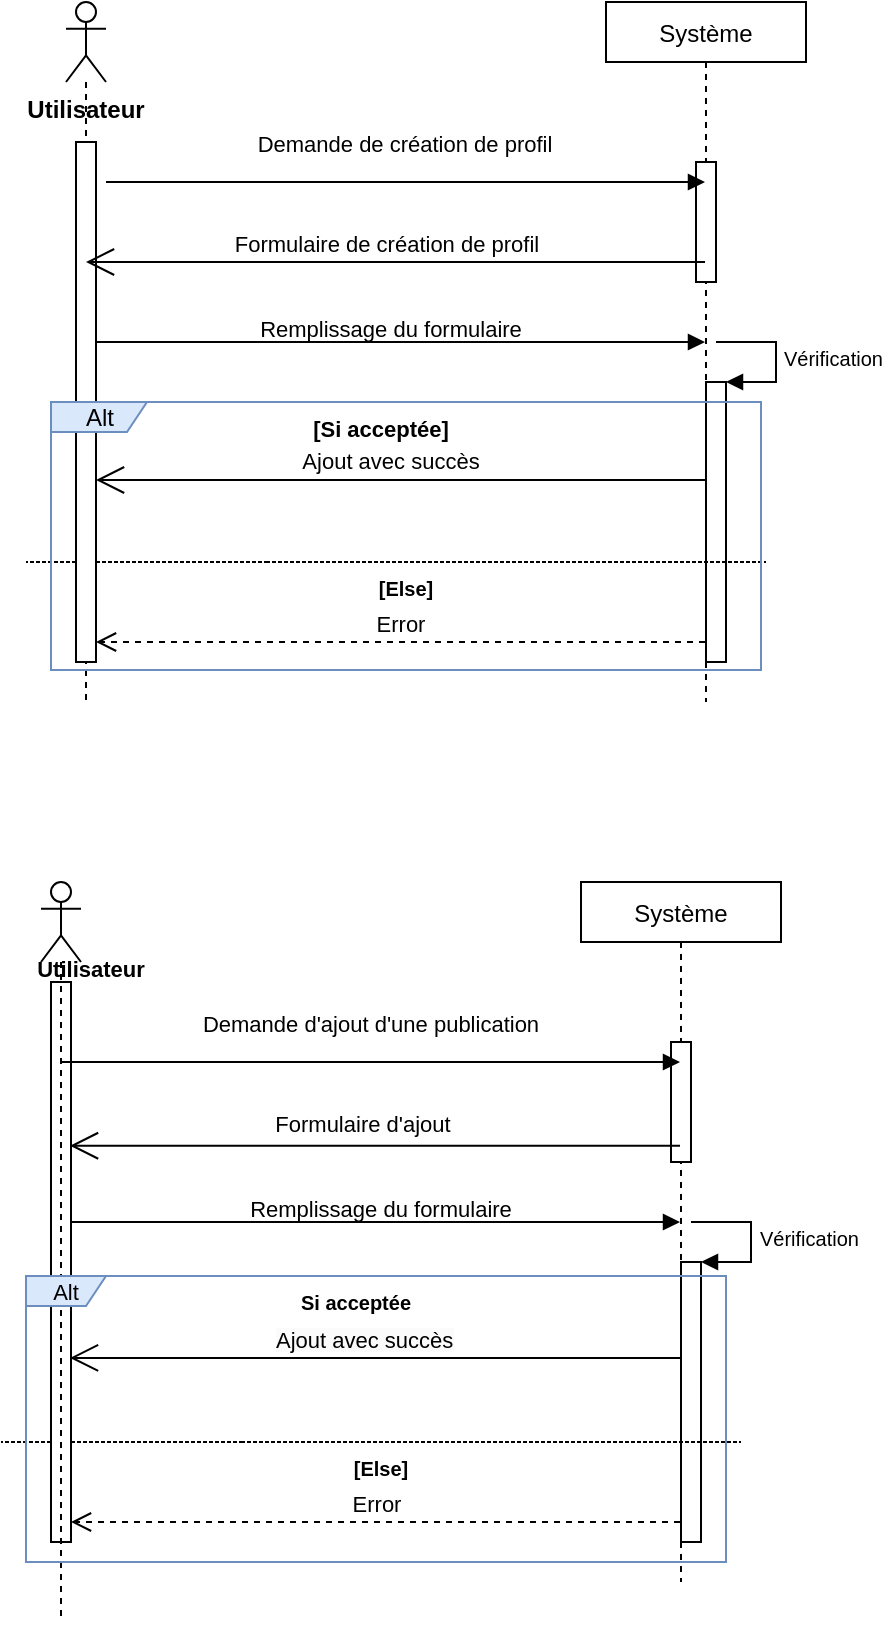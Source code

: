 <mxfile version="20.8.12" type="github">
  <diagram id="kgpKYQtTHZ0yAKxKKP6v" name="Page-1">
    <mxGraphModel dx="1173" dy="603" grid="1" gridSize="10" guides="1" tooltips="1" connect="1" arrows="1" fold="1" page="1" pageScale="1" pageWidth="850" pageHeight="1100" math="0" shadow="0">
      <root>
        <mxCell id="0" />
        <mxCell id="1" parent="0" />
        <mxCell id="3nuBFxr9cyL0pnOWT2aG-5" value="Système" style="shape=umlLifeline;perimeter=lifelinePerimeter;container=1;collapsible=0;recursiveResize=0;rounded=0;shadow=0;strokeWidth=1;size=30;" parent="1" vertex="1">
          <mxGeometry x="430" y="80" width="100" height="350" as="geometry" />
        </mxCell>
        <mxCell id="3nuBFxr9cyL0pnOWT2aG-6" value="" style="points=[];perimeter=orthogonalPerimeter;rounded=0;shadow=0;strokeWidth=1;" parent="3nuBFxr9cyL0pnOWT2aG-5" vertex="1">
          <mxGeometry x="45" y="80" width="10" height="60" as="geometry" />
        </mxCell>
        <mxCell id="TaP7yl51FJC6QyZu4GvL-30" value="" style="html=1;points=[];perimeter=orthogonalPerimeter;fontSize=10;" parent="3nuBFxr9cyL0pnOWT2aG-5" vertex="1">
          <mxGeometry x="50" y="190" width="10" height="140" as="geometry" />
        </mxCell>
        <mxCell id="TaP7yl51FJC6QyZu4GvL-31" value="Vérification" style="edgeStyle=orthogonalEdgeStyle;html=1;align=left;spacingLeft=2;endArrow=block;rounded=0;entryX=1;entryY=0;fontSize=10;" parent="3nuBFxr9cyL0pnOWT2aG-5" target="TaP7yl51FJC6QyZu4GvL-30" edge="1">
          <mxGeometry relative="1" as="geometry">
            <mxPoint x="55" y="170" as="sourcePoint" />
            <Array as="points">
              <mxPoint x="85" y="170" />
            </Array>
          </mxGeometry>
        </mxCell>
        <mxCell id="TaP7yl51FJC6QyZu4GvL-13" value="" style="endArrow=none;html=1;rounded=0;dashed=1;dashPattern=1 2;" parent="3nuBFxr9cyL0pnOWT2aG-5" edge="1">
          <mxGeometry relative="1" as="geometry">
            <mxPoint x="-170" y="280" as="sourcePoint" />
            <mxPoint x="-170" y="280" as="targetPoint" />
            <Array as="points">
              <mxPoint x="-290" y="280" />
              <mxPoint x="80" y="280" />
            </Array>
          </mxGeometry>
        </mxCell>
        <mxCell id="6mwQGDtURPr-O4ymDeJ_-5" value="" style="shape=umlLifeline;participant=umlActor;perimeter=lifelinePerimeter;whiteSpace=wrap;html=1;container=1;collapsible=0;recursiveResize=0;verticalAlign=top;spacingTop=36;outlineConnect=0;" parent="1" vertex="1">
          <mxGeometry x="160" y="80" width="20" height="350" as="geometry" />
        </mxCell>
        <mxCell id="6mwQGDtURPr-O4ymDeJ_-4" value="" style="html=1;points=[];perimeter=orthogonalPerimeter;" parent="6mwQGDtURPr-O4ymDeJ_-5" vertex="1">
          <mxGeometry x="5" y="70" width="10" height="260" as="geometry" />
        </mxCell>
        <UserObject label="Demande de création de profil" tooltip="" id="6mwQGDtURPr-O4ymDeJ_-10">
          <mxCell style="html=1;verticalAlign=bottom;endArrow=block;rounded=0;" parent="6mwQGDtURPr-O4ymDeJ_-5" target="3nuBFxr9cyL0pnOWT2aG-5" edge="1">
            <mxGeometry x="0.002" y="10" width="80" relative="1" as="geometry">
              <mxPoint x="20" y="90" as="sourcePoint" />
              <mxPoint x="90" y="90" as="targetPoint" />
              <mxPoint x="-1" as="offset" />
            </mxGeometry>
          </mxCell>
        </UserObject>
        <mxCell id="6mwQGDtURPr-O4ymDeJ_-16" value="Formulaire de création de profil" style="html=1;verticalAlign=bottom;endArrow=block;rounded=0;" parent="1" source="6mwQGDtURPr-O4ymDeJ_-4" target="3nuBFxr9cyL0pnOWT2aG-5" edge="1">
          <mxGeometry x="-0.048" y="40" width="80" relative="1" as="geometry">
            <mxPoint x="170" y="210" as="sourcePoint" />
            <mxPoint x="250" y="210" as="targetPoint" />
            <Array as="points">
              <mxPoint x="340" y="250" />
              <mxPoint x="380" y="250" />
              <mxPoint x="430" y="250" />
            </Array>
            <mxPoint as="offset" />
          </mxGeometry>
        </mxCell>
        <mxCell id="TaP7yl51FJC6QyZu4GvL-2" value="Error" style="html=1;verticalAlign=bottom;endArrow=open;dashed=1;endSize=8;rounded=0;" parent="1" source="3nuBFxr9cyL0pnOWT2aG-5" target="6mwQGDtURPr-O4ymDeJ_-4" edge="1">
          <mxGeometry relative="1" as="geometry">
            <mxPoint x="460" y="240" as="sourcePoint" />
            <mxPoint x="180" y="350" as="targetPoint" />
            <Array as="points">
              <mxPoint x="420" y="400" />
              <mxPoint x="400" y="400" />
              <mxPoint x="340" y="400" />
              <mxPoint x="290" y="400" />
              <mxPoint x="190" y="400" />
            </Array>
          </mxGeometry>
        </mxCell>
        <mxCell id="TaP7yl51FJC6QyZu4GvL-15" value="[Else]" style="text;align=center;fontStyle=1;verticalAlign=middle;spacingLeft=3;spacingRight=3;strokeColor=none;rotatable=0;points=[[0,0.5],[1,0.5]];portConstraint=eastwest;fontSize=10;" parent="1" vertex="1">
          <mxGeometry x="290" y="360" width="80" height="26" as="geometry" />
        </mxCell>
        <mxCell id="TaP7yl51FJC6QyZu4GvL-7" value="Alt" style="shape=umlFrame;whiteSpace=wrap;html=1;width=48;height=15;fillColor=#DAE8FC;strokeColor=#6c8ebf;" parent="1" vertex="1">
          <mxGeometry x="152.5" y="280" width="355" height="134" as="geometry" />
        </mxCell>
        <mxCell id="TaP7yl51FJC6QyZu4GvL-33" value="Système" style="shape=umlLifeline;perimeter=lifelinePerimeter;container=1;collapsible=0;recursiveResize=0;rounded=0;shadow=0;strokeWidth=1;size=30;" parent="1" vertex="1">
          <mxGeometry x="417.5" y="520" width="100" height="350" as="geometry" />
        </mxCell>
        <mxCell id="TaP7yl51FJC6QyZu4GvL-34" value="" style="points=[];perimeter=orthogonalPerimeter;rounded=0;shadow=0;strokeWidth=1;" parent="TaP7yl51FJC6QyZu4GvL-33" vertex="1">
          <mxGeometry x="45" y="80" width="10" height="60" as="geometry" />
        </mxCell>
        <mxCell id="TaP7yl51FJC6QyZu4GvL-35" value="" style="html=1;points=[];perimeter=orthogonalPerimeter;fontSize=10;" parent="TaP7yl51FJC6QyZu4GvL-33" vertex="1">
          <mxGeometry x="50" y="190" width="10" height="140" as="geometry" />
        </mxCell>
        <mxCell id="TaP7yl51FJC6QyZu4GvL-36" value="Vérification" style="edgeStyle=orthogonalEdgeStyle;html=1;align=left;spacingLeft=2;endArrow=block;rounded=0;entryX=1;entryY=0;fontSize=10;" parent="TaP7yl51FJC6QyZu4GvL-33" target="TaP7yl51FJC6QyZu4GvL-35" edge="1">
          <mxGeometry relative="1" as="geometry">
            <mxPoint x="55" y="170" as="sourcePoint" />
            <Array as="points">
              <mxPoint x="85" y="170" />
            </Array>
          </mxGeometry>
        </mxCell>
        <mxCell id="TaP7yl51FJC6QyZu4GvL-37" value="" style="endArrow=none;html=1;rounded=0;dashed=1;dashPattern=1 2;" parent="TaP7yl51FJC6QyZu4GvL-33" edge="1">
          <mxGeometry relative="1" as="geometry">
            <mxPoint x="-170" y="280" as="sourcePoint" />
            <mxPoint x="-170" y="280" as="targetPoint" />
            <Array as="points">
              <mxPoint x="-290" y="280" />
              <mxPoint x="80" y="280" />
            </Array>
          </mxGeometry>
        </mxCell>
        <mxCell id="TaP7yl51FJC6QyZu4GvL-42" value="Formulaire d&#39;ajout" style="html=1;verticalAlign=bottom;endArrow=block;rounded=0;" parent="1" target="TaP7yl51FJC6QyZu4GvL-33" edge="1">
          <mxGeometry x="-0.048" y="40" width="80" relative="1" as="geometry">
            <mxPoint x="162.5" y="690" as="sourcePoint" />
            <mxPoint x="237.5" y="650" as="targetPoint" />
            <Array as="points">
              <mxPoint x="327.5" y="690" />
              <mxPoint x="367.5" y="690" />
              <mxPoint x="417.5" y="690" />
            </Array>
            <mxPoint as="offset" />
          </mxGeometry>
        </mxCell>
        <mxCell id="TaP7yl51FJC6QyZu4GvL-44" value="Error" style="html=1;verticalAlign=bottom;endArrow=open;dashed=1;endSize=8;rounded=0;" parent="1" source="TaP7yl51FJC6QyZu4GvL-33" edge="1">
          <mxGeometry relative="1" as="geometry">
            <mxPoint x="447.5" y="680" as="sourcePoint" />
            <mxPoint x="162.5" y="840" as="targetPoint" />
            <Array as="points">
              <mxPoint x="407.5" y="840" />
              <mxPoint x="387.5" y="840" />
              <mxPoint x="327.5" y="840" />
              <mxPoint x="277.5" y="840" />
              <mxPoint x="177.5" y="840" />
            </Array>
          </mxGeometry>
        </mxCell>
        <mxCell id="TaP7yl51FJC6QyZu4GvL-45" value="Si acceptée" style="text;align=center;fontStyle=1;verticalAlign=middle;spacingLeft=3;spacingRight=3;strokeColor=none;rotatable=0;points=[[0,0.5],[1,0.5]];portConstraint=eastwest;fontSize=10;" parent="1" vertex="1">
          <mxGeometry x="270" y="717" width="70" height="26" as="geometry" />
        </mxCell>
        <mxCell id="TaP7yl51FJC6QyZu4GvL-46" value="[Else]" style="text;align=center;fontStyle=1;verticalAlign=middle;spacingLeft=3;spacingRight=3;strokeColor=none;rotatable=0;points=[[0,0.5],[1,0.5]];portConstraint=eastwest;fontSize=10;" parent="1" vertex="1">
          <mxGeometry x="277.5" y="800" width="80" height="26" as="geometry" />
        </mxCell>
        <mxCell id="TaP7yl51FJC6QyZu4GvL-48" value="Utilisateur" style="text;align=center;fontStyle=1;verticalAlign=middle;spacingLeft=3;spacingRight=3;strokeColor=none;rotatable=0;points=[[0,0.5],[1,0.5]];portConstraint=eastwest;fontSize=12;" parent="1" vertex="1">
          <mxGeometry x="130" y="120" width="80" height="26" as="geometry" />
        </mxCell>
        <mxCell id="dry22gubsyjf_L58m1rf-1" value="" style="endArrow=open;endFill=1;endSize=12;html=1;rounded=0;" edge="1" parent="1" source="3nuBFxr9cyL0pnOWT2aG-5" target="6mwQGDtURPr-O4ymDeJ_-5">
          <mxGeometry width="160" relative="1" as="geometry">
            <mxPoint x="257.5" y="210" as="sourcePoint" />
            <mxPoint x="417.5" y="210" as="targetPoint" />
            <Array as="points">
              <mxPoint x="300" y="210" />
            </Array>
          </mxGeometry>
        </mxCell>
        <mxCell id="dry22gubsyjf_L58m1rf-2" value="" style="endArrow=open;endFill=1;endSize=12;html=1;rounded=0;entryX=1;entryY=0.65;entryDx=0;entryDy=0;entryPerimeter=0;" edge="1" parent="1" source="3nuBFxr9cyL0pnOWT2aG-5" target="6mwQGDtURPr-O4ymDeJ_-4">
          <mxGeometry width="160" relative="1" as="geometry">
            <mxPoint x="250" y="319" as="sourcePoint" />
            <mxPoint x="180" y="320" as="targetPoint" />
            <Array as="points">
              <mxPoint x="210" y="319" />
            </Array>
          </mxGeometry>
        </mxCell>
        <mxCell id="dry22gubsyjf_L58m1rf-4" value="Remplissage du formulaire" style="text;align=center;fontStyle=0;verticalAlign=middle;spacingLeft=3;spacingRight=3;strokeColor=none;rotatable=0;points=[[0,0.5],[1,0.5]];portConstraint=eastwest;fontSize=11;" vertex="1" parent="1">
          <mxGeometry x="282.5" y="230" width="80" height="26" as="geometry" />
        </mxCell>
        <mxCell id="dry22gubsyjf_L58m1rf-5" value="[Si acceptée]" style="text;align=center;fontStyle=1;verticalAlign=middle;spacingLeft=3;spacingRight=3;strokeColor=none;rotatable=0;points=[[0,0.5],[1,0.5]];portConstraint=eastwest;fontSize=11;" vertex="1" parent="1">
          <mxGeometry x="277.5" y="280" width="80" height="26" as="geometry" />
        </mxCell>
        <mxCell id="dry22gubsyjf_L58m1rf-6" value="Ajout avec succès" style="text;align=center;fontStyle=0;verticalAlign=middle;spacingLeft=3;spacingRight=3;strokeColor=none;rotatable=0;points=[[0,0.5],[1,0.5]];portConstraint=eastwest;fontSize=11;" vertex="1" parent="1">
          <mxGeometry x="282.5" y="296" width="80" height="26" as="geometry" />
        </mxCell>
        <mxCell id="dry22gubsyjf_L58m1rf-7" value="" style="endArrow=open;endFill=1;endSize=12;html=1;rounded=0;fontSize=11;entryX=0.95;entryY=0.238;entryDx=0;entryDy=0;entryPerimeter=0;" edge="1" parent="1" source="TaP7yl51FJC6QyZu4GvL-33">
          <mxGeometry width="160" relative="1" as="geometry">
            <mxPoint x="220" y="660" as="sourcePoint" />
            <mxPoint x="162" y="651.88" as="targetPoint" />
          </mxGeometry>
        </mxCell>
        <mxCell id="dry22gubsyjf_L58m1rf-8" value="Remplissage du formulaire" style="text;align=center;fontStyle=0;verticalAlign=middle;spacingLeft=3;spacingRight=3;strokeColor=none;rotatable=0;points=[[0,0.5],[1,0.5]];portConstraint=eastwest;fontSize=11;" vertex="1" parent="1">
          <mxGeometry x="277.5" y="670" width="80" height="26" as="geometry" />
        </mxCell>
        <mxCell id="dry22gubsyjf_L58m1rf-9" value="" style="endArrow=open;endFill=1;endSize=12;html=1;rounded=0;fontSize=11;entryX=0.95;entryY=0.646;entryDx=0;entryDy=0;entryPerimeter=0;startArrow=none;" edge="1" parent="1" source="TaP7yl51FJC6QyZu4GvL-33">
          <mxGeometry width="160" relative="1" as="geometry">
            <mxPoint x="270" y="730" as="sourcePoint" />
            <mxPoint x="162" y="757.96" as="targetPoint" />
            <Array as="points" />
          </mxGeometry>
        </mxCell>
        <mxCell id="dry22gubsyjf_L58m1rf-10" value="&lt;span style=&quot;color: rgb(0, 0, 0); font-family: Helvetica; font-size: 11px; font-style: normal; font-variant-ligatures: normal; font-variant-caps: normal; font-weight: 400; letter-spacing: normal; orphans: 2; text-align: center; text-indent: 0px; text-transform: none; widows: 2; word-spacing: 0px; -webkit-text-stroke-width: 0px; background-color: rgb(251, 251, 251); text-decoration-thickness: initial; text-decoration-style: initial; text-decoration-color: initial; float: none; display: inline !important;&quot;&gt;Ajout avec succès&lt;/span&gt;" style="text;whiteSpace=wrap;html=1;fontSize=11;" vertex="1" parent="1">
          <mxGeometry x="262.5" y="736" width="120" height="40" as="geometry" />
        </mxCell>
        <mxCell id="dry22gubsyjf_L58m1rf-17" value="" style="html=1;points=[];perimeter=orthogonalPerimeter;fontSize=11;" vertex="1" parent="1">
          <mxGeometry x="152.5" y="570" width="10" height="280" as="geometry" />
        </mxCell>
        <mxCell id="dry22gubsyjf_L58m1rf-19" value="" style="shape=umlLifeline;participant=umlActor;perimeter=lifelinePerimeter;whiteSpace=wrap;html=1;container=1;collapsible=0;recursiveResize=0;verticalAlign=top;spacingTop=36;outlineConnect=0;fontSize=11;" vertex="1" parent="1">
          <mxGeometry x="147.5" y="520" width="20" height="370" as="geometry" />
        </mxCell>
        <mxCell id="dry22gubsyjf_L58m1rf-20" value="Utilisateur" style="text;align=center;fontStyle=1;verticalAlign=middle;spacingLeft=3;spacingRight=3;strokeColor=none;rotatable=0;points=[[0,0.5],[1,0.5]];portConstraint=eastwest;fontSize=11;" vertex="1" parent="dry22gubsyjf_L58m1rf-19">
          <mxGeometry y="30" width="50" height="26" as="geometry" />
        </mxCell>
        <mxCell id="dry22gubsyjf_L58m1rf-21" value="Alt" style="shape=umlFrame;whiteSpace=wrap;html=1;fontSize=11;width=40;height=15;fillColor=#dae8fc;strokeColor=#6c8ebf;" vertex="1" parent="1">
          <mxGeometry x="140" y="717" width="350" height="143" as="geometry" />
        </mxCell>
        <UserObject label="Demande d&#39;ajout d&#39;une publication" tooltip="" id="dry22gubsyjf_L58m1rf-22">
          <mxCell style="html=1;verticalAlign=bottom;endArrow=block;rounded=0;" edge="1" parent="1" source="dry22gubsyjf_L58m1rf-19" target="TaP7yl51FJC6QyZu4GvL-33">
            <mxGeometry x="0.002" y="10" width="80" relative="1" as="geometry">
              <mxPoint x="190" y="180" as="sourcePoint" />
              <mxPoint x="480" y="180" as="targetPoint" />
              <mxPoint x="-1" as="offset" />
              <Array as="points">
                <mxPoint x="310" y="610" />
              </Array>
            </mxGeometry>
          </mxCell>
        </UserObject>
      </root>
    </mxGraphModel>
  </diagram>
</mxfile>

